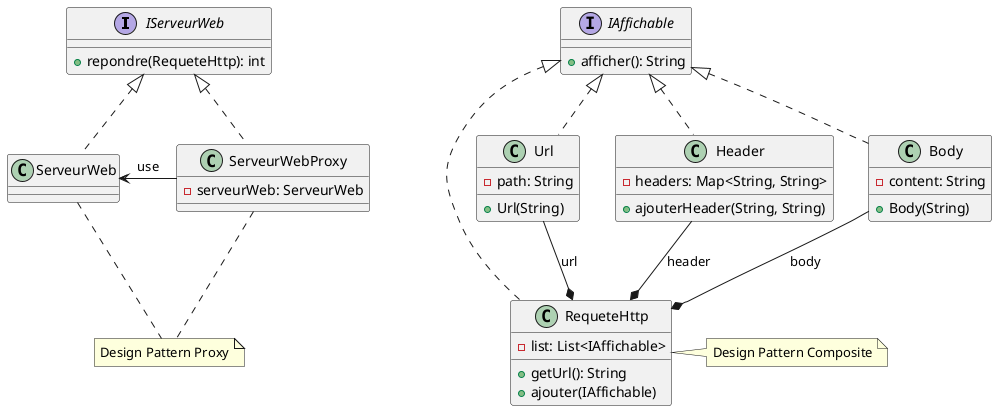 @startuml ServeurWeb

interface IServeurWeb {
     + repondre(RequeteHttp): int
}

class ServeurWeb 

class ServeurWebProxy {
     - serveurWeb: ServeurWeb
}

class RequeteHttp {
     - list: List<IAffichable>
     + getUrl(): String
     + ajouter(IAffichable)
}
note right: Design Pattern Composite

interface IAffichable {
     + afficher(): String
}

class Url {
     - path: String
     + Url(String)
}

class Header {
     - headers: Map<String, String>
     + ajouterHeader(String, String)
}

class Body {
     - content: String
     + Body(String)
}

RequeteHttp .up.|> IAffichable
Url .up.|> IAffichable
Header .up.|> IAffichable
Body .up.|> IAffichable

Url -down-* RequeteHttp: url
Header -down-* RequeteHttp: header
Body -down-* RequeteHttp: body
 
ServeurWeb <-right- ServeurWebProxy : use
ServeurWeb .up.|> IServeurWeb
ServeurWebProxy .up.|> IServeurWeb
note "Design Pattern Proxy" as NoteProxy
ServeurWebProxy .down. NoteProxy
ServeurWeb .down. NoteProxy

@enduml
